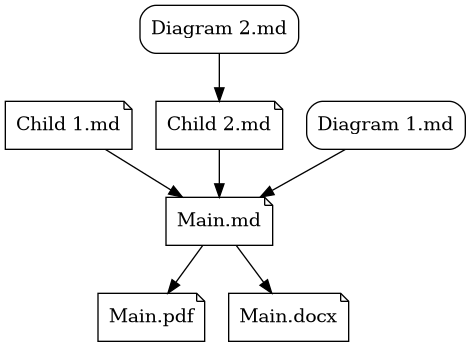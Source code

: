 @startuml
digraph foo {
  node [style=rounded]
  main_md1 [shape=note,label="Main.md"]
  main_pdf [shape=note,label="Main.pdf"]
  main_docx [shape=note,label="Main.docx"]
  child_md1 [shape=note, label="Child 1.md"]
  child_md2 [shape=note, label="Child 2.md"]
  diag_1  [shape=polygon, label="Diagram 1.md"]
  diag_2  [shape=polygon, label="Diagram 2.md"]

  main_md1 -> main_docx
  main_md1 -> main_pdf
  child_md1 -> main_md1
  child_md2 -> main_md1
  diag_2 -> child_md2
  diag_1 -> main_md1

}
@enduml
